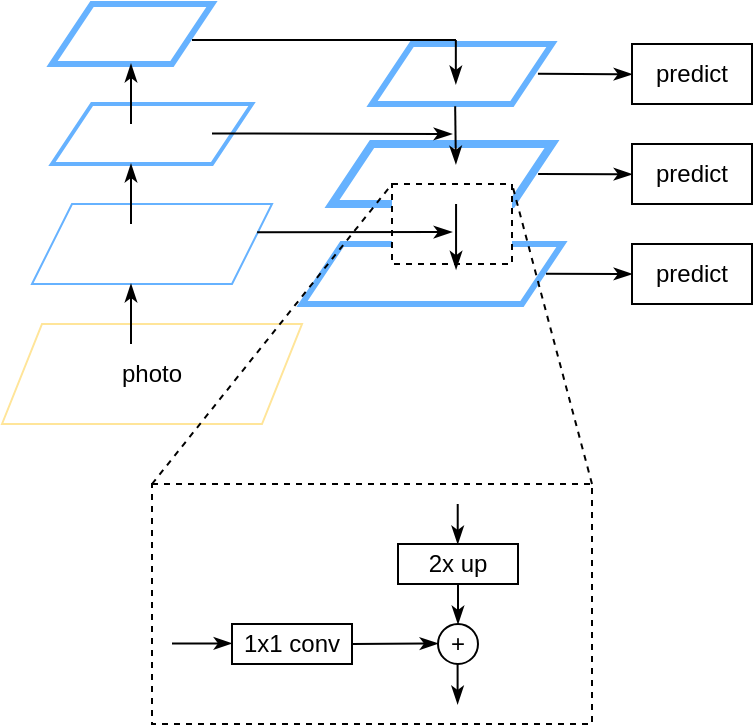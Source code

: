 <mxfile version="24.0.7" type="github">
  <diagram name="特征金子塔结构图" id="f4n1Egpfk5nWVcU18C_i">
    <mxGraphModel dx="893" dy="463" grid="1" gridSize="10" guides="1" tooltips="1" connect="1" arrows="0" fold="1" page="1" pageScale="1" pageWidth="827" pageHeight="1169" math="0" shadow="0">
      <root>
        <mxCell id="0" />
        <mxCell id="1" parent="0" />
        <mxCell id="4DR9Ez258Rox_2cGQMKh-6" value="" style="shape=parallelogram;perimeter=parallelogramPerimeter;whiteSpace=wrap;html=1;fixedSize=1;strokeColor=#66B2FF;align=center;verticalAlign=middle;fontFamily=Helvetica;fontSize=12;fontColor=default;fillColor=default;strokeWidth=4;shadow=0;" vertex="1" parent="1">
          <mxGeometry x="220" y="100" width="110" height="30" as="geometry" />
        </mxCell>
        <mxCell id="4DR9Ez258Rox_2cGQMKh-7" value="" style="shape=parallelogram;perimeter=parallelogramPerimeter;whiteSpace=wrap;html=1;fixedSize=1;strokeColor=#66B2FF;align=center;verticalAlign=middle;fontFamily=Helvetica;fontSize=12;fontColor=default;fillColor=default;strokeWidth=3;" vertex="1" parent="1">
          <mxGeometry x="205" y="150" width="130" height="30" as="geometry" />
        </mxCell>
        <mxCell id="4DR9Ez258Rox_2cGQMKh-36" value="" style="rounded=0;whiteSpace=wrap;html=1;dashed=1;" vertex="1" parent="1">
          <mxGeometry x="250" y="120" width="60" height="40" as="geometry" />
        </mxCell>
        <mxCell id="4DR9Ez258Rox_2cGQMKh-27" value="" style="rounded=0;whiteSpace=wrap;html=1;dashed=1;" vertex="1" parent="1">
          <mxGeometry x="130" y="270" width="220" height="120" as="geometry" />
        </mxCell>
        <mxCell id="4DR9Ez258Rox_2cGQMKh-1" value="" style="shape=parallelogram;perimeter=parallelogramPerimeter;whiteSpace=wrap;html=1;fixedSize=1;strokeColor=#66B2FF;align=center;verticalAlign=middle;fontFamily=Helvetica;fontSize=12;fontColor=default;fillColor=default;strokeWidth=3;" vertex="1" parent="1">
          <mxGeometry x="80" y="30" width="80" height="30" as="geometry" />
        </mxCell>
        <mxCell id="4DR9Ez258Rox_2cGQMKh-2" value="" style="shape=parallelogram;perimeter=parallelogramPerimeter;whiteSpace=wrap;html=1;fixedSize=1;strokeColor=#66B2FF;align=center;verticalAlign=middle;fontFamily=Helvetica;fontSize=12;fontColor=default;fillColor=default;strokeWidth=2;" vertex="1" parent="1">
          <mxGeometry x="80" y="80" width="100" height="30" as="geometry" />
        </mxCell>
        <mxCell id="4DR9Ez258Rox_2cGQMKh-3" value="" style="shape=parallelogram;perimeter=parallelogramPerimeter;whiteSpace=wrap;html=1;fixedSize=1;strokeColor=#66B2FF;align=center;verticalAlign=middle;fontFamily=Helvetica;fontSize=12;fontColor=default;fillColor=default;" vertex="1" parent="1">
          <mxGeometry x="70" y="130" width="120" height="40" as="geometry" />
        </mxCell>
        <mxCell id="4DR9Ez258Rox_2cGQMKh-4" value="photo" style="shape=parallelogram;perimeter=parallelogramPerimeter;whiteSpace=wrap;html=1;fixedSize=1;strokeColor=#FFE599;align=center;verticalAlign=middle;fontFamily=Helvetica;fontSize=12;fontColor=default;fillColor=default;" vertex="1" parent="1">
          <mxGeometry x="55" y="190" width="150" height="50" as="geometry" />
        </mxCell>
        <mxCell id="4DR9Ez258Rox_2cGQMKh-5" value="" style="shape=parallelogram;perimeter=parallelogramPerimeter;whiteSpace=wrap;html=1;fixedSize=1;strokeColor=#66B2FF;align=center;verticalAlign=middle;fontFamily=Helvetica;fontSize=12;fontColor=default;fillColor=default;strokeWidth=3;" vertex="1" parent="1">
          <mxGeometry x="240" y="50" width="90" height="30" as="geometry" />
        </mxCell>
        <mxCell id="4DR9Ez258Rox_2cGQMKh-8" value="" style="endArrow=classicThin;html=1;rounded=0;endFill=1;" edge="1" parent="1">
          <mxGeometry width="50" height="50" relative="1" as="geometry">
            <mxPoint x="119.5" y="200" as="sourcePoint" />
            <mxPoint x="119.5" y="170" as="targetPoint" />
          </mxGeometry>
        </mxCell>
        <mxCell id="4DR9Ez258Rox_2cGQMKh-10" value="" style="endArrow=classicThin;html=1;rounded=0;endFill=1;" edge="1" parent="1">
          <mxGeometry width="50" height="50" relative="1" as="geometry">
            <mxPoint x="119.5" y="140" as="sourcePoint" />
            <mxPoint x="119.5" y="110" as="targetPoint" />
          </mxGeometry>
        </mxCell>
        <mxCell id="4DR9Ez258Rox_2cGQMKh-11" value="" style="endArrow=classicThin;html=1;rounded=0;endFill=1;" edge="1" parent="1">
          <mxGeometry width="50" height="50" relative="1" as="geometry">
            <mxPoint x="119.5" y="90" as="sourcePoint" />
            <mxPoint x="119.5" y="60" as="targetPoint" />
          </mxGeometry>
        </mxCell>
        <mxCell id="4DR9Ez258Rox_2cGQMKh-13" value="" style="endArrow=none;html=1;rounded=0;startArrow=none;startFill=0;endFill=0;exitX=0.875;exitY=0.6;exitDx=0;exitDy=0;exitPerimeter=0;" edge="1" parent="1" source="4DR9Ez258Rox_2cGQMKh-1">
          <mxGeometry width="50" height="50" relative="1" as="geometry">
            <mxPoint x="160" y="48" as="sourcePoint" />
            <mxPoint x="282" y="48" as="targetPoint" />
          </mxGeometry>
        </mxCell>
        <mxCell id="4DR9Ez258Rox_2cGQMKh-15" value="" style="endArrow=classicThin;html=1;rounded=0;endFill=1;" edge="1" parent="1">
          <mxGeometry width="50" height="50" relative="1" as="geometry">
            <mxPoint x="281.92" y="48" as="sourcePoint" />
            <mxPoint x="281.92" y="70" as="targetPoint" />
          </mxGeometry>
        </mxCell>
        <mxCell id="4DR9Ez258Rox_2cGQMKh-16" value="" style="endArrow=classicThin;html=1;rounded=0;startArrow=none;startFill=0;endFill=1;" edge="1" parent="1">
          <mxGeometry width="50" height="50" relative="1" as="geometry">
            <mxPoint x="160" y="94.76" as="sourcePoint" />
            <mxPoint x="280" y="95" as="targetPoint" />
          </mxGeometry>
        </mxCell>
        <mxCell id="4DR9Ez258Rox_2cGQMKh-17" value="" style="endArrow=classicThin;html=1;rounded=0;endFill=1;exitX=0.462;exitY=1.036;exitDx=0;exitDy=0;exitPerimeter=0;entryX=0.545;entryY=0.2;entryDx=0;entryDy=0;entryPerimeter=0;" edge="1" parent="1" source="4DR9Ez258Rox_2cGQMKh-5">
          <mxGeometry width="50" height="50" relative="1" as="geometry">
            <mxPoint x="281.96" y="84.39" as="sourcePoint" />
            <mxPoint x="281.95" y="110" as="targetPoint" />
            <Array as="points" />
          </mxGeometry>
        </mxCell>
        <mxCell id="4DR9Ez258Rox_2cGQMKh-19" value="" style="endArrow=classicThin;html=1;rounded=0;endFill=1;exitX=0.564;exitY=1;exitDx=0;exitDy=0;exitPerimeter=0;entryX=0.565;entryY=0.033;entryDx=0;entryDy=0;entryPerimeter=0;" edge="1" parent="1" source="4DR9Ez258Rox_2cGQMKh-6">
          <mxGeometry width="50" height="50" relative="1" as="geometry">
            <mxPoint x="281.88" y="141.37" as="sourcePoint" />
            <mxPoint x="282.03" y="162.63" as="targetPoint" />
          </mxGeometry>
        </mxCell>
        <mxCell id="4DR9Ez258Rox_2cGQMKh-20" value="" style="endArrow=classicThin;html=1;rounded=0;startArrow=none;startFill=0;endFill=1;exitX=0.938;exitY=0.353;exitDx=0;exitDy=0;exitPerimeter=0;" edge="1" parent="1" source="4DR9Ez258Rox_2cGQMKh-3">
          <mxGeometry width="50" height="50" relative="1" as="geometry">
            <mxPoint x="158" y="144" as="sourcePoint" />
            <mxPoint x="280" y="144" as="targetPoint" />
          </mxGeometry>
        </mxCell>
        <mxCell id="4DR9Ez258Rox_2cGQMKh-21" value="" style="endArrow=classicThin;html=1;rounded=0;startArrow=none;startFill=0;endFill=1;exitX=0.922;exitY=0.496;exitDx=0;exitDy=0;exitPerimeter=0;" edge="1" parent="1" source="4DR9Ez258Rox_2cGQMKh-5">
          <mxGeometry width="50" height="50" relative="1" as="geometry">
            <mxPoint x="320" y="64.83" as="sourcePoint" />
            <mxPoint x="370" y="65.12" as="targetPoint" />
          </mxGeometry>
        </mxCell>
        <mxCell id="4DR9Ez258Rox_2cGQMKh-22" value="predict" style="rounded=0;whiteSpace=wrap;html=1;" vertex="1" parent="1">
          <mxGeometry x="370" y="50" width="60" height="30" as="geometry" />
        </mxCell>
        <mxCell id="4DR9Ez258Rox_2cGQMKh-23" value="" style="endArrow=classicThin;html=1;rounded=0;startArrow=none;startFill=0;endFill=1;exitX=0.937;exitY=0.498;exitDx=0;exitDy=0;exitPerimeter=0;" edge="1" parent="1" source="4DR9Ez258Rox_2cGQMKh-6">
          <mxGeometry width="50" height="50" relative="1" as="geometry">
            <mxPoint x="330" y="115" as="sourcePoint" />
            <mxPoint x="370" y="115.12" as="targetPoint" />
          </mxGeometry>
        </mxCell>
        <mxCell id="4DR9Ez258Rox_2cGQMKh-24" value="predict" style="rounded=0;whiteSpace=wrap;html=1;" vertex="1" parent="1">
          <mxGeometry x="370" y="100" width="60" height="30" as="geometry" />
        </mxCell>
        <mxCell id="4DR9Ez258Rox_2cGQMKh-25" value="" style="endArrow=classicThin;html=1;rounded=0;startArrow=none;startFill=0;endFill=1;exitX=0.937;exitY=0.498;exitDx=0;exitDy=0;exitPerimeter=0;" edge="1" parent="1">
          <mxGeometry width="50" height="50" relative="1" as="geometry">
            <mxPoint x="327" y="164.83" as="sourcePoint" />
            <mxPoint x="370" y="165" as="targetPoint" />
          </mxGeometry>
        </mxCell>
        <mxCell id="4DR9Ez258Rox_2cGQMKh-26" value="predict" style="rounded=0;whiteSpace=wrap;html=1;" vertex="1" parent="1">
          <mxGeometry x="370" y="150" width="60" height="30" as="geometry" />
        </mxCell>
        <mxCell id="4DR9Ez258Rox_2cGQMKh-28" value="1x1 conv" style="rounded=0;whiteSpace=wrap;html=1;" vertex="1" parent="1">
          <mxGeometry x="170" y="340" width="60" height="20" as="geometry" />
        </mxCell>
        <mxCell id="4DR9Ez258Rox_2cGQMKh-29" value="" style="endArrow=classicThin;html=1;rounded=0;endFill=1;" edge="1" parent="1">
          <mxGeometry width="50" height="50" relative="1" as="geometry">
            <mxPoint x="140" y="349.71" as="sourcePoint" />
            <mxPoint x="170" y="349.71" as="targetPoint" />
          </mxGeometry>
        </mxCell>
        <mxCell id="4DR9Ez258Rox_2cGQMKh-30" value="+" style="ellipse;whiteSpace=wrap;html=1;aspect=fixed;" vertex="1" parent="1">
          <mxGeometry x="273" y="340" width="20" height="20" as="geometry" />
        </mxCell>
        <mxCell id="4DR9Ez258Rox_2cGQMKh-31" value="" style="endArrow=classicThin;html=1;rounded=0;endFill=1;exitX=1;exitY=0.5;exitDx=0;exitDy=0;" edge="1" parent="1" source="4DR9Ez258Rox_2cGQMKh-28">
          <mxGeometry width="50" height="50" relative="1" as="geometry">
            <mxPoint x="243" y="349.71" as="sourcePoint" />
            <mxPoint x="273" y="349.71" as="targetPoint" />
          </mxGeometry>
        </mxCell>
        <mxCell id="4DR9Ez258Rox_2cGQMKh-32" value="2x up" style="rounded=0;whiteSpace=wrap;html=1;" vertex="1" parent="1">
          <mxGeometry x="253" y="300" width="60" height="20" as="geometry" />
        </mxCell>
        <mxCell id="4DR9Ez258Rox_2cGQMKh-33" value="" style="endArrow=classicThin;html=1;rounded=0;endFill=1;entryX=0.5;entryY=0;entryDx=0;entryDy=0;exitX=0.5;exitY=1;exitDx=0;exitDy=0;" edge="1" parent="1" source="4DR9Ez258Rox_2cGQMKh-32" target="4DR9Ez258Rox_2cGQMKh-30">
          <mxGeometry width="50" height="50" relative="1" as="geometry">
            <mxPoint x="270" y="330" as="sourcePoint" />
            <mxPoint x="300" y="330" as="targetPoint" />
          </mxGeometry>
        </mxCell>
        <mxCell id="4DR9Ez258Rox_2cGQMKh-34" value="" style="endArrow=classicThin;html=1;rounded=0;endFill=1;entryX=0.5;entryY=0;entryDx=0;entryDy=0;exitX=0.5;exitY=1;exitDx=0;exitDy=0;" edge="1" parent="1">
          <mxGeometry width="50" height="50" relative="1" as="geometry">
            <mxPoint x="282.86" y="280" as="sourcePoint" />
            <mxPoint x="282.86" y="300" as="targetPoint" />
          </mxGeometry>
        </mxCell>
        <mxCell id="4DR9Ez258Rox_2cGQMKh-35" value="" style="endArrow=classicThin;html=1;rounded=0;endFill=1;entryX=0.5;entryY=0;entryDx=0;entryDy=0;exitX=0.5;exitY=1;exitDx=0;exitDy=0;" edge="1" parent="1">
          <mxGeometry width="50" height="50" relative="1" as="geometry">
            <mxPoint x="282.8" y="360" as="sourcePoint" />
            <mxPoint x="282.8" y="380" as="targetPoint" />
          </mxGeometry>
        </mxCell>
        <mxCell id="4DR9Ez258Rox_2cGQMKh-39" value="" style="endArrow=none;dashed=1;html=1;rounded=0;exitX=0;exitY=0;exitDx=0;exitDy=0;" edge="1" parent="1" source="4DR9Ez258Rox_2cGQMKh-27">
          <mxGeometry width="50" height="50" relative="1" as="geometry">
            <mxPoint x="200" y="170" as="sourcePoint" />
            <mxPoint x="250" y="120" as="targetPoint" />
          </mxGeometry>
        </mxCell>
        <mxCell id="4DR9Ez258Rox_2cGQMKh-40" value="" style="endArrow=none;dashed=1;html=1;rounded=0;exitX=1;exitY=0;exitDx=0;exitDy=0;" edge="1" parent="1" source="4DR9Ez258Rox_2cGQMKh-27">
          <mxGeometry width="50" height="50" relative="1" as="geometry">
            <mxPoint x="260" y="170" as="sourcePoint" />
            <mxPoint x="310" y="120" as="targetPoint" />
          </mxGeometry>
        </mxCell>
      </root>
    </mxGraphModel>
  </diagram>
</mxfile>
